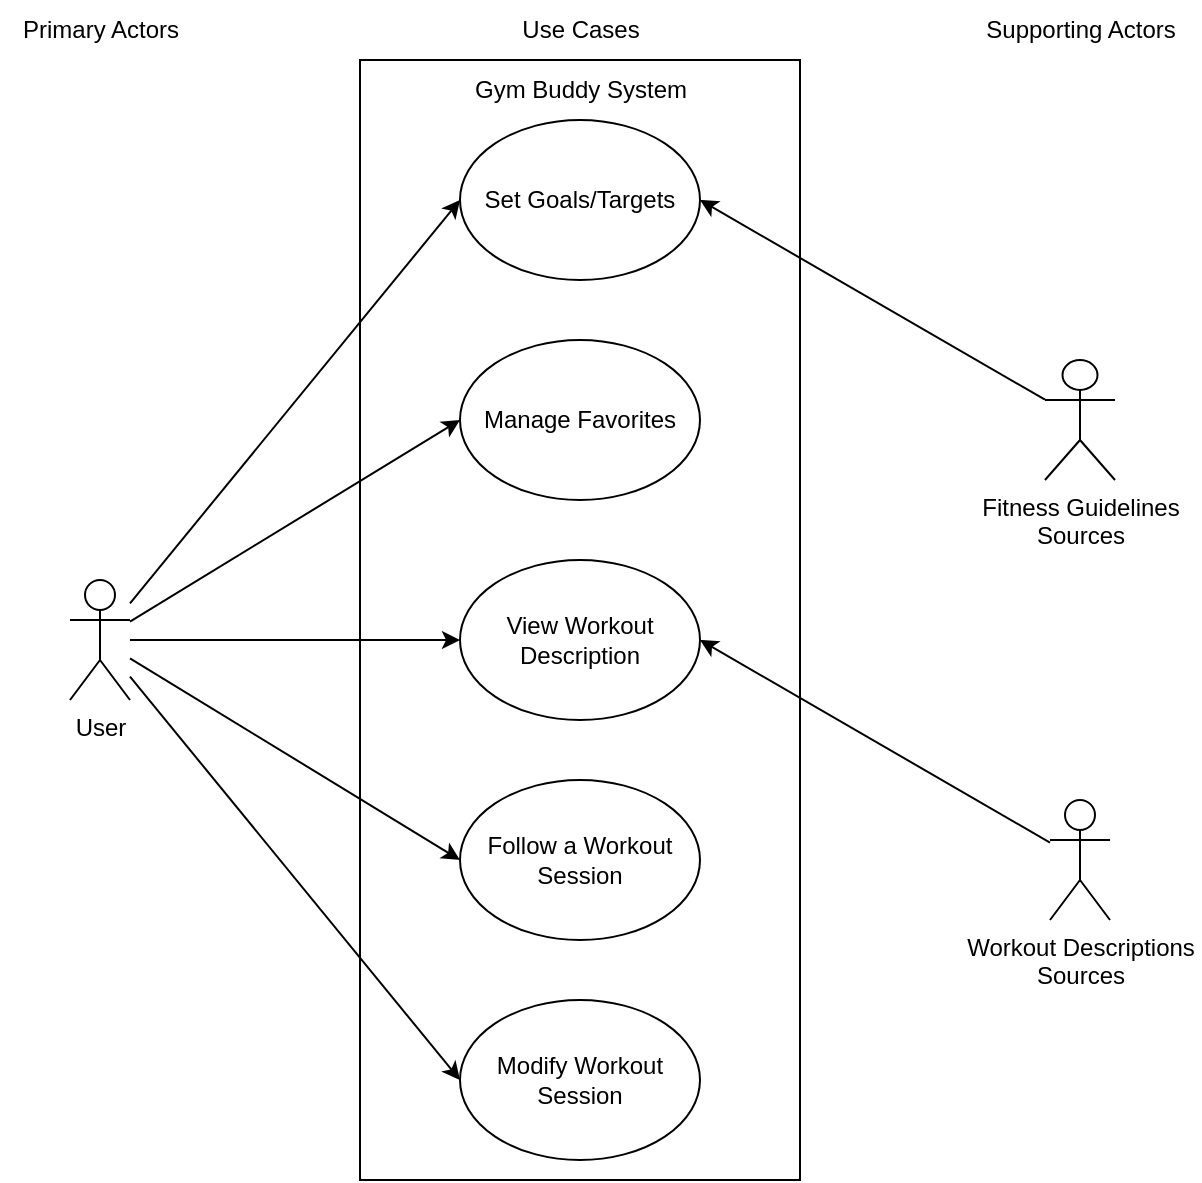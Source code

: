 <mxfile version="20.4.0" type="device"><diagram id="vqe7jfHAnqqGNsO6QUXE" name="Page-1"><mxGraphModel dx="1498" dy="599" grid="1" gridSize="10" guides="1" tooltips="1" connect="1" arrows="1" fold="1" page="1" pageScale="1" pageWidth="850" pageHeight="1100" math="0" shadow="0"><root><mxCell id="0"/><mxCell id="1" parent="0"/><mxCell id="3S7I-l3miBG2wGI6xBBv-1" value="" style="rounded=0;whiteSpace=wrap;html=1;fillColor=none;" vertex="1" parent="1"><mxGeometry x="280" y="40" width="220" height="560" as="geometry"/></mxCell><mxCell id="IAgBfuM_Gh0I99kRa2WE-1" value="Primary Actors" style="text;html=1;align=center;verticalAlign=middle;resizable=0;points=[];autosize=1;strokeColor=none;fillColor=none;" parent="1" vertex="1"><mxGeometry x="100" y="10" width="100" height="30" as="geometry"/></mxCell><mxCell id="IAgBfuM_Gh0I99kRa2WE-2" value="Use Cases" style="text;html=1;align=center;verticalAlign=middle;resizable=0;points=[];autosize=1;strokeColor=none;fillColor=none;" parent="1" vertex="1"><mxGeometry x="350" y="10" width="80" height="30" as="geometry"/></mxCell><mxCell id="IAgBfuM_Gh0I99kRa2WE-3" value="Supporting Actors" style="text;html=1;align=center;verticalAlign=middle;resizable=0;points=[];autosize=1;strokeColor=none;fillColor=none;" parent="1" vertex="1"><mxGeometry x="580" y="10" width="120" height="30" as="geometry"/></mxCell><mxCell id="IAgBfuM_Gh0I99kRa2WE-4" value="Manage Favorites" style="ellipse;whiteSpace=wrap;html=1;" parent="1" vertex="1"><mxGeometry x="330" y="180" width="120" height="80" as="geometry"/></mxCell><mxCell id="IAgBfuM_Gh0I99kRa2WE-5" value="Set Goals/Targets" style="ellipse;whiteSpace=wrap;html=1;" parent="1" vertex="1"><mxGeometry x="330" y="70" width="120" height="80" as="geometry"/></mxCell><mxCell id="IAgBfuM_Gh0I99kRa2WE-18" style="edgeStyle=none;rounded=0;orthogonalLoop=1;jettySize=auto;html=1;entryX=0;entryY=0.5;entryDx=0;entryDy=0;" parent="1" source="IAgBfuM_Gh0I99kRa2WE-6" target="IAgBfuM_Gh0I99kRa2WE-4" edge="1"><mxGeometry relative="1" as="geometry"/></mxCell><mxCell id="IAgBfuM_Gh0I99kRa2WE-19" style="edgeStyle=none;rounded=0;orthogonalLoop=1;jettySize=auto;html=1;entryX=0;entryY=0.5;entryDx=0;entryDy=0;" parent="1" source="IAgBfuM_Gh0I99kRa2WE-6" target="IAgBfuM_Gh0I99kRa2WE-5" edge="1"><mxGeometry relative="1" as="geometry"/></mxCell><mxCell id="IAgBfuM_Gh0I99kRa2WE-20" style="edgeStyle=none;rounded=0;orthogonalLoop=1;jettySize=auto;html=1;entryX=0;entryY=0.5;entryDx=0;entryDy=0;" parent="1" source="IAgBfuM_Gh0I99kRa2WE-6" target="IAgBfuM_Gh0I99kRa2WE-9" edge="1"><mxGeometry relative="1" as="geometry"/></mxCell><mxCell id="IAgBfuM_Gh0I99kRa2WE-21" style="edgeStyle=none;rounded=0;orthogonalLoop=1;jettySize=auto;html=1;entryX=0;entryY=0.5;entryDx=0;entryDy=0;" parent="1" source="IAgBfuM_Gh0I99kRa2WE-6" target="IAgBfuM_Gh0I99kRa2WE-10" edge="1"><mxGeometry relative="1" as="geometry"/></mxCell><mxCell id="IAgBfuM_Gh0I99kRa2WE-22" style="edgeStyle=none;rounded=0;orthogonalLoop=1;jettySize=auto;html=1;entryX=0;entryY=0.5;entryDx=0;entryDy=0;" parent="1" source="IAgBfuM_Gh0I99kRa2WE-6" target="IAgBfuM_Gh0I99kRa2WE-12" edge="1"><mxGeometry relative="1" as="geometry"/></mxCell><mxCell id="IAgBfuM_Gh0I99kRa2WE-6" value="User" style="shape=umlActor;verticalLabelPosition=bottom;verticalAlign=top;html=1;outlineConnect=0;" parent="1" vertex="1"><mxGeometry x="135" y="300" width="30" height="60" as="geometry"/></mxCell><mxCell id="IAgBfuM_Gh0I99kRa2WE-9" value="View Workout Description" style="ellipse;whiteSpace=wrap;html=1;" parent="1" vertex="1"><mxGeometry x="330" y="290" width="120" height="80" as="geometry"/></mxCell><mxCell id="IAgBfuM_Gh0I99kRa2WE-10" value="Follow a Workout Session" style="ellipse;whiteSpace=wrap;html=1;" parent="1" vertex="1"><mxGeometry x="330" y="400" width="120" height="80" as="geometry"/></mxCell><mxCell id="IAgBfuM_Gh0I99kRa2WE-12" value="Modify Workout Session" style="ellipse;whiteSpace=wrap;html=1;" parent="1" vertex="1"><mxGeometry x="330" y="510" width="120" height="80" as="geometry"/></mxCell><mxCell id="IAgBfuM_Gh0I99kRa2WE-27" style="edgeStyle=none;rounded=0;orthogonalLoop=1;jettySize=auto;html=1;entryX=1;entryY=0.5;entryDx=0;entryDy=0;" parent="1" source="IAgBfuM_Gh0I99kRa2WE-14" target="IAgBfuM_Gh0I99kRa2WE-5" edge="1"><mxGeometry relative="1" as="geometry"/></mxCell><mxCell id="IAgBfuM_Gh0I99kRa2WE-14" value="Fitness Guidelines&lt;br&gt;Sources" style="shape=umlActor;verticalLabelPosition=bottom;verticalAlign=top;html=1;outlineConnect=0;" parent="1" vertex="1"><mxGeometry x="622.5" y="190" width="35" height="60" as="geometry"/></mxCell><mxCell id="IAgBfuM_Gh0I99kRa2WE-26" style="edgeStyle=none;rounded=0;orthogonalLoop=1;jettySize=auto;html=1;" parent="1" source="IAgBfuM_Gh0I99kRa2WE-16" edge="1"><mxGeometry relative="1" as="geometry"><mxPoint x="450" y="330" as="targetPoint"/></mxGeometry></mxCell><mxCell id="IAgBfuM_Gh0I99kRa2WE-16" value="Workout Descriptions&lt;br&gt;Sources" style="shape=umlActor;verticalLabelPosition=bottom;verticalAlign=top;html=1;outlineConnect=0;" parent="1" vertex="1"><mxGeometry x="625" y="410" width="30" height="60" as="geometry"/></mxCell><mxCell id="3S7I-l3miBG2wGI6xBBv-2" value="Gym Buddy System" style="text;html=1;align=center;verticalAlign=middle;resizable=0;points=[];autosize=1;strokeColor=none;fillColor=none;" vertex="1" parent="1"><mxGeometry x="325" y="40" width="130" height="30" as="geometry"/></mxCell></root></mxGraphModel></diagram></mxfile>